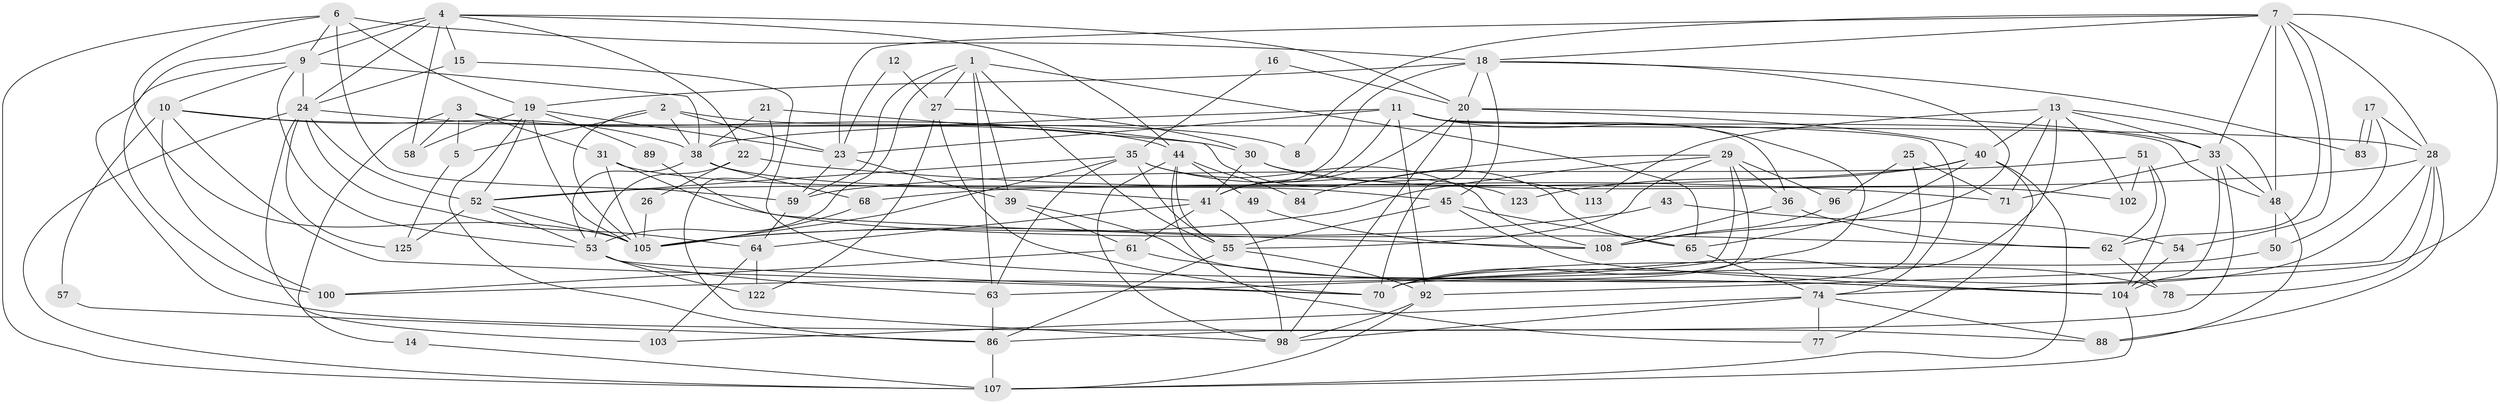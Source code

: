 // original degree distribution, {6: 0.1111111111111111, 4: 0.2222222222222222, 3: 0.29365079365079366, 2: 0.12698412698412698, 5: 0.20634920634920634, 7: 0.03968253968253968}
// Generated by graph-tools (version 1.1) at 2025/41/03/06/25 10:41:54]
// undirected, 82 vertices, 205 edges
graph export_dot {
graph [start="1"]
  node [color=gray90,style=filled];
  1 [super="+97"];
  2 [super="+91"];
  3 [super="+82"];
  4 [super="+37"];
  5;
  6 [super="+66"];
  7 [super="+79"];
  8;
  9 [super="+75"];
  10 [super="+101"];
  11 [super="+32"];
  12;
  13 [super="+87"];
  14;
  15 [super="+72"];
  16;
  17;
  18 [super="+121"];
  19 [super="+67"];
  20 [super="+119"];
  21;
  22 [super="+46"];
  23 [super="+126"];
  24 [super="+109"];
  25;
  26;
  27;
  28 [super="+42"];
  29 [super="+80"];
  30 [super="+34"];
  31 [super="+81"];
  33;
  35 [super="+124"];
  36 [super="+76"];
  38 [super="+47"];
  39 [super="+73"];
  40 [super="+60"];
  41 [super="+69"];
  43;
  44 [super="+115"];
  45 [super="+90"];
  48;
  49;
  50;
  51;
  52 [super="+56"];
  53 [super="+95"];
  54;
  55 [super="+106"];
  57;
  58;
  59 [super="+85"];
  61 [super="+117"];
  62;
  63;
  64;
  65 [super="+99"];
  68 [super="+94"];
  70 [super="+112"];
  71;
  74 [super="+110"];
  77;
  78;
  83;
  84;
  86 [super="+93"];
  88 [super="+120"];
  89;
  92;
  96;
  98 [super="+114"];
  100;
  102;
  103;
  104 [super="+111"];
  105 [super="+118"];
  107 [super="+116"];
  108;
  113;
  122;
  123;
  125;
  1 -- 65;
  1 -- 27;
  1 -- 39;
  1 -- 53;
  1 -- 59;
  1 -- 55;
  1 -- 63;
  2 -- 23 [weight=2];
  2 -- 105;
  2 -- 8;
  2 -- 5;
  2 -- 38;
  3 -- 14;
  3 -- 58;
  3 -- 5;
  3 -- 44;
  3 -- 31;
  4 -- 20;
  4 -- 100;
  4 -- 22;
  4 -- 24;
  4 -- 9;
  4 -- 58;
  4 -- 44;
  4 -- 15;
  5 -- 125;
  6 -- 105;
  6 -- 18;
  6 -- 19;
  6 -- 107;
  6 -- 9;
  6 -- 59;
  7 -- 33;
  7 -- 48;
  7 -- 18;
  7 -- 54;
  7 -- 8;
  7 -- 62;
  7 -- 28;
  7 -- 74;
  7 -- 23;
  9 -- 53;
  9 -- 88;
  9 -- 10;
  9 -- 24;
  9 -- 38;
  10 -- 70;
  10 -- 100;
  10 -- 57;
  10 -- 28;
  10 -- 38;
  11 -- 38;
  11 -- 74;
  11 -- 48;
  11 -- 36;
  11 -- 70;
  11 -- 23;
  11 -- 41;
  11 -- 92;
  12 -- 27;
  12 -- 23;
  13 -- 48;
  13 -- 100;
  13 -- 102;
  13 -- 113 [weight=2];
  13 -- 33;
  13 -- 71;
  13 -- 40;
  14 -- 107;
  15 -- 104;
  15 -- 24;
  16 -- 35;
  16 -- 20;
  17 -- 83;
  17 -- 83;
  17 -- 28;
  17 -- 50;
  18 -- 83;
  18 -- 108;
  18 -- 20;
  18 -- 45;
  18 -- 19;
  18 -- 41;
  19 -- 23;
  19 -- 52;
  19 -- 58;
  19 -- 86;
  19 -- 105;
  19 -- 89;
  20 -- 40;
  20 -- 70;
  20 -- 33;
  20 -- 98;
  20 -- 41;
  21 -- 38;
  21 -- 98;
  21 -- 65;
  22 -- 71;
  22 -- 26;
  22 -- 53;
  23 -- 39;
  23 -- 59;
  24 -- 64;
  24 -- 103;
  24 -- 107;
  24 -- 125;
  24 -- 30;
  24 -- 52;
  25 -- 96;
  25 -- 71;
  25 -- 70;
  26 -- 105;
  27 -- 70;
  27 -- 122;
  27 -- 30;
  28 -- 78;
  28 -- 92;
  28 -- 68;
  28 -- 70;
  28 -- 88;
  29 -- 55;
  29 -- 63;
  29 -- 96;
  29 -- 36;
  29 -- 84;
  29 -- 70;
  29 -- 105;
  30 -- 41;
  30 -- 113;
  30 -- 102;
  31 -- 62;
  31 -- 41;
  31 -- 105;
  33 -- 48;
  33 -- 71;
  33 -- 86;
  33 -- 104;
  35 -- 52;
  35 -- 63;
  35 -- 105;
  35 -- 123;
  35 -- 108;
  35 -- 55;
  36 -- 108;
  36 -- 62;
  38 -- 53;
  38 -- 68;
  38 -- 45;
  39 -- 61;
  39 -- 78;
  40 -- 77;
  40 -- 107;
  40 -- 65;
  40 -- 123;
  40 -- 52;
  41 -- 98;
  41 -- 64;
  41 -- 61;
  43 -- 54;
  43 -- 105;
  44 -- 49;
  44 -- 77;
  44 -- 84;
  44 -- 98;
  44 -- 55;
  45 -- 65;
  45 -- 104;
  45 -- 55;
  48 -- 50;
  48 -- 88;
  49 -- 108;
  50 -- 70;
  51 -- 59;
  51 -- 102;
  51 -- 62;
  51 -- 104;
  52 -- 53;
  52 -- 105;
  52 -- 125;
  53 -- 63;
  53 -- 70;
  53 -- 122;
  54 -- 104;
  55 -- 92;
  55 -- 86;
  57 -- 86;
  59 -- 64;
  61 -- 100;
  61 -- 104;
  62 -- 78;
  63 -- 86;
  64 -- 103;
  64 -- 122;
  65 -- 74;
  68 -- 105;
  74 -- 98;
  74 -- 88;
  74 -- 103;
  74 -- 77;
  86 -- 107;
  89 -- 108;
  92 -- 98;
  92 -- 107;
  96 -- 108;
  104 -- 107;
}
